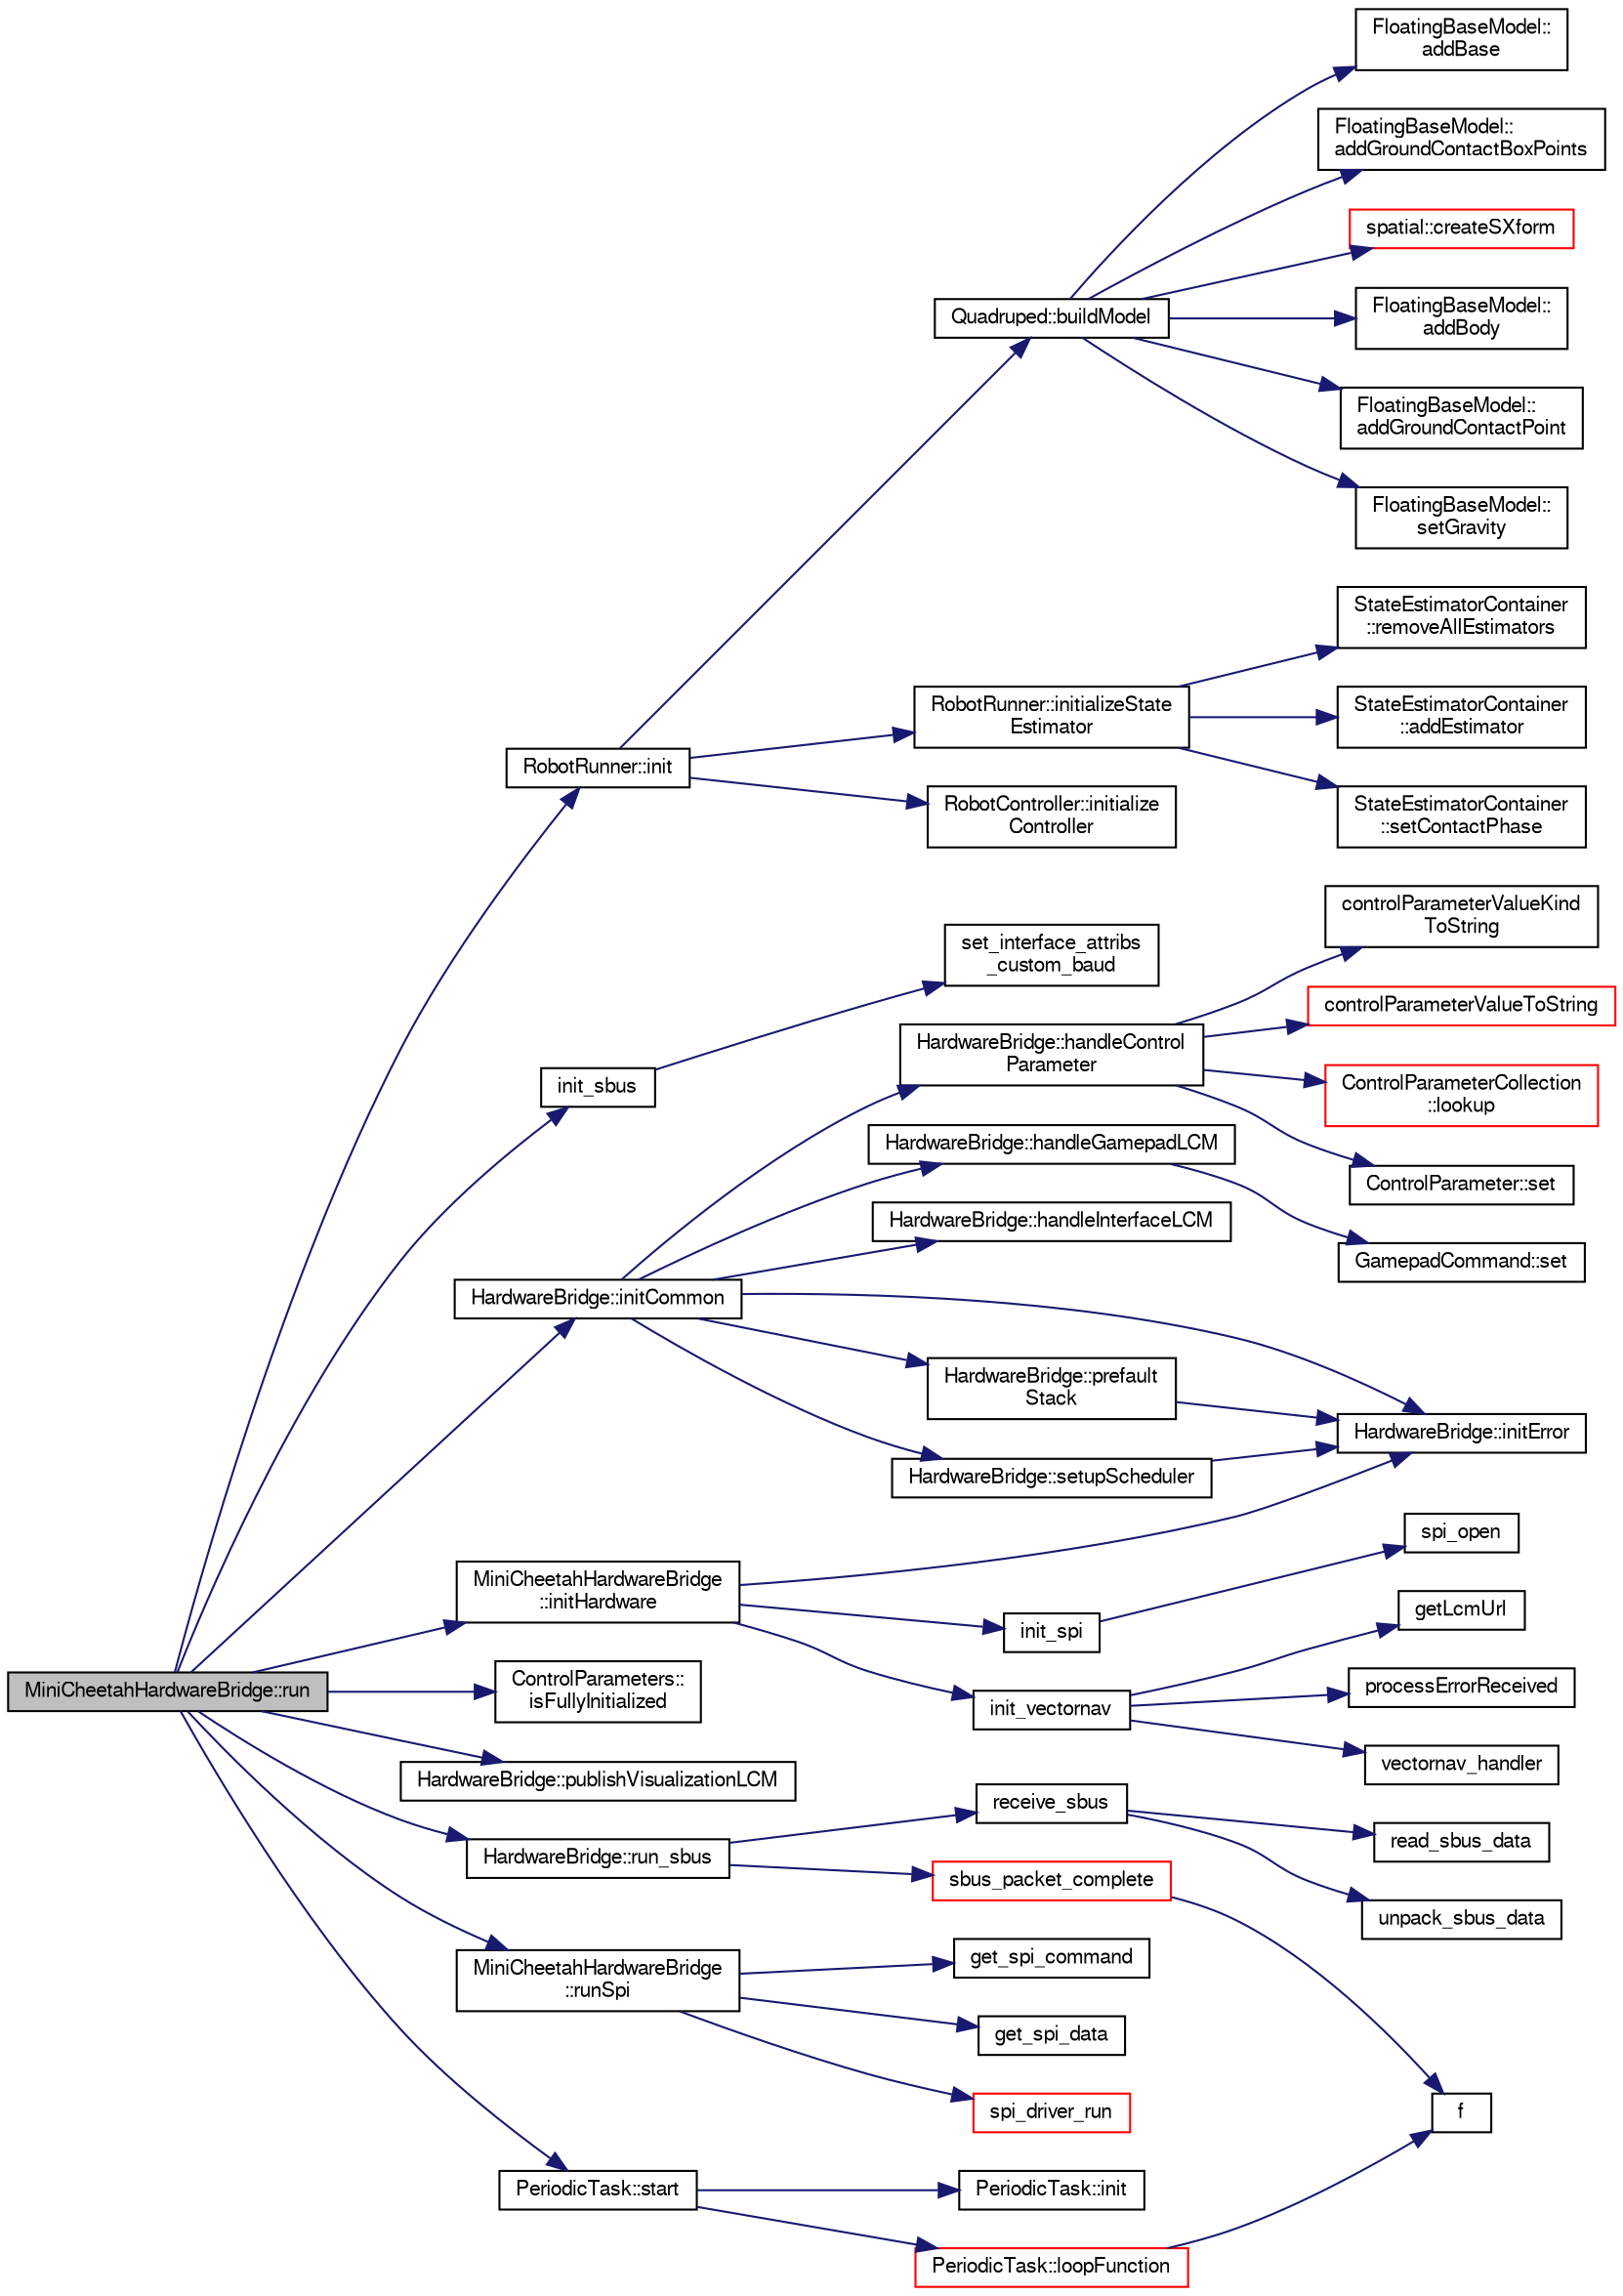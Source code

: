 digraph "MiniCheetahHardwareBridge::run"
{
  edge [fontname="FreeSans",fontsize="10",labelfontname="FreeSans",labelfontsize="10"];
  node [fontname="FreeSans",fontsize="10",shape=record];
  rankdir="LR";
  Node1 [label="MiniCheetahHardwareBridge::run",height=0.2,width=0.4,color="black", fillcolor="grey75", style="filled", fontcolor="black"];
  Node1 -> Node2 [color="midnightblue",fontsize="10",style="solid",fontname="FreeSans"];
  Node2 [label="RobotRunner::init",height=0.2,width=0.4,color="black", fillcolor="white", style="filled",URL="$d9/d42/class_robot_runner.html#affa2cfda073a7b1742561154c3081ae5"];
  Node2 -> Node3 [color="midnightblue",fontsize="10",style="solid",fontname="FreeSans"];
  Node3 [label="Quadruped::buildModel",height=0.2,width=0.4,color="black", fillcolor="white", style="filled",URL="$dc/d66/class_quadruped.html#ae3725898959888f0885981c43f127a07"];
  Node3 -> Node4 [color="midnightblue",fontsize="10",style="solid",fontname="FreeSans"];
  Node4 [label="FloatingBaseModel::\laddBase",height=0.2,width=0.4,color="black", fillcolor="white", style="filled",URL="$d6/db1/class_floating_base_model.html#ab3dfc6605561bee26b4f7a893e44c78d"];
  Node3 -> Node5 [color="midnightblue",fontsize="10",style="solid",fontname="FreeSans"];
  Node5 [label="FloatingBaseModel::\laddGroundContactBoxPoints",height=0.2,width=0.4,color="black", fillcolor="white", style="filled",URL="$d6/db1/class_floating_base_model.html#aff2cddc3077b282fe3504ecd28bc08cb"];
  Node3 -> Node6 [color="midnightblue",fontsize="10",style="solid",fontname="FreeSans"];
  Node6 [label="spatial::createSXform",height=0.2,width=0.4,color="red", fillcolor="white", style="filled",URL="$de/d1a/namespacespatial.html#ae4a2145f3028087511b4f17c0152ec83"];
  Node3 -> Node7 [color="midnightblue",fontsize="10",style="solid",fontname="FreeSans"];
  Node7 [label="FloatingBaseModel::\laddBody",height=0.2,width=0.4,color="black", fillcolor="white", style="filled",URL="$d6/db1/class_floating_base_model.html#adcff6806f39aedf95a3723fc10c6144e"];
  Node3 -> Node8 [color="midnightblue",fontsize="10",style="solid",fontname="FreeSans"];
  Node8 [label="FloatingBaseModel::\laddGroundContactPoint",height=0.2,width=0.4,color="black", fillcolor="white", style="filled",URL="$d6/db1/class_floating_base_model.html#a3f2a319bbd26e5e7f91c7d3b980e28c4"];
  Node3 -> Node9 [color="midnightblue",fontsize="10",style="solid",fontname="FreeSans"];
  Node9 [label="FloatingBaseModel::\lsetGravity",height=0.2,width=0.4,color="black", fillcolor="white", style="filled",URL="$d6/db1/class_floating_base_model.html#a32274ad578f7ad30bd79e786b62cdd62"];
  Node2 -> Node10 [color="midnightblue",fontsize="10",style="solid",fontname="FreeSans"];
  Node10 [label="RobotRunner::initializeState\lEstimator",height=0.2,width=0.4,color="black", fillcolor="white", style="filled",URL="$d9/d42/class_robot_runner.html#a2690089988868e09ee5827788bded47a"];
  Node10 -> Node11 [color="midnightblue",fontsize="10",style="solid",fontname="FreeSans"];
  Node11 [label="StateEstimatorContainer\l::removeAllEstimators",height=0.2,width=0.4,color="black", fillcolor="white", style="filled",URL="$d1/d3b/class_state_estimator_container.html#ad14b9aedc91b17e460bec6f5b73e024e"];
  Node10 -> Node12 [color="midnightblue",fontsize="10",style="solid",fontname="FreeSans"];
  Node12 [label="StateEstimatorContainer\l::addEstimator",height=0.2,width=0.4,color="black", fillcolor="white", style="filled",URL="$d1/d3b/class_state_estimator_container.html#a82af04a884b97b78cabfa79e85fd353f"];
  Node10 -> Node13 [color="midnightblue",fontsize="10",style="solid",fontname="FreeSans"];
  Node13 [label="StateEstimatorContainer\l::setContactPhase",height=0.2,width=0.4,color="black", fillcolor="white", style="filled",URL="$d1/d3b/class_state_estimator_container.html#a100bfcb62c735fef211ae5564ca2e4f6"];
  Node2 -> Node14 [color="midnightblue",fontsize="10",style="solid",fontname="FreeSans"];
  Node14 [label="RobotController::initialize\lController",height=0.2,width=0.4,color="black", fillcolor="white", style="filled",URL="$d4/d6a/class_robot_controller.html#a4eef800145cb801ea6296630119b4a65"];
  Node1 -> Node15 [color="midnightblue",fontsize="10",style="solid",fontname="FreeSans"];
  Node15 [label="init_sbus",height=0.2,width=0.4,color="black", fillcolor="white", style="filled",URL="$d1/d95/rt__sbus_8h.html#a1f8bbf50154d9822f453616920c26127"];
  Node15 -> Node16 [color="midnightblue",fontsize="10",style="solid",fontname="FreeSans"];
  Node16 [label="set_interface_attribs\l_custom_baud",height=0.2,width=0.4,color="black", fillcolor="white", style="filled",URL="$de/d23/rt__serial_8h.html#adc24908fd964d1eeb3b4dcd058a06e0d",tooltip="Configure serial port. "];
  Node1 -> Node17 [color="midnightblue",fontsize="10",style="solid",fontname="FreeSans"];
  Node17 [label="HardwareBridge::initCommon",height=0.2,width=0.4,color="black", fillcolor="white", style="filled",URL="$d8/dd8/class_hardware_bridge.html#a4a8078bc3b30d7260281598990243262"];
  Node17 -> Node18 [color="midnightblue",fontsize="10",style="solid",fontname="FreeSans"];
  Node18 [label="HardwareBridge::handleControl\lParameter",height=0.2,width=0.4,color="black", fillcolor="white", style="filled",URL="$d8/dd8/class_hardware_bridge.html#aa5bd1ccd29e15e2f0ecb5b3f65795784"];
  Node18 -> Node19 [color="midnightblue",fontsize="10",style="solid",fontname="FreeSans"];
  Node19 [label="controlParameterValueKind\lToString",height=0.2,width=0.4,color="black", fillcolor="white", style="filled",URL="$d2/d01/_control_parameters_8h.html#a39a31ac35492a7e98110f7301430b5fe"];
  Node18 -> Node20 [color="midnightblue",fontsize="10",style="solid",fontname="FreeSans"];
  Node20 [label="controlParameterValueToString",height=0.2,width=0.4,color="red", fillcolor="white", style="filled",URL="$d2/d01/_control_parameters_8h.html#a845e4adacbcbd157527c891bb3fa4b74"];
  Node18 -> Node21 [color="midnightblue",fontsize="10",style="solid",fontname="FreeSans"];
  Node21 [label="ControlParameterCollection\l::lookup",height=0.2,width=0.4,color="red", fillcolor="white", style="filled",URL="$dd/da1/class_control_parameter_collection.html#a9e6262aa46992ca879b50d70df030a56"];
  Node18 -> Node22 [color="midnightblue",fontsize="10",style="solid",fontname="FreeSans"];
  Node22 [label="ControlParameter::set",height=0.2,width=0.4,color="black", fillcolor="white", style="filled",URL="$da/d98/class_control_parameter.html#ac508d1f24bf918c65d717f5389553e83"];
  Node17 -> Node23 [color="midnightblue",fontsize="10",style="solid",fontname="FreeSans"];
  Node23 [label="HardwareBridge::handleGamepadLCM",height=0.2,width=0.4,color="black", fillcolor="white", style="filled",URL="$d8/dd8/class_hardware_bridge.html#ae6905c9dcc7d67badb4bcd79ef6f62a1"];
  Node23 -> Node24 [color="midnightblue",fontsize="10",style="solid",fontname="FreeSans"];
  Node24 [label="GamepadCommand::set",height=0.2,width=0.4,color="black", fillcolor="white", style="filled",URL="$d4/d51/struct_gamepad_command.html#ae4c2dcd871479b0a41b942736a2698a3"];
  Node17 -> Node25 [color="midnightblue",fontsize="10",style="solid",fontname="FreeSans"];
  Node25 [label="HardwareBridge::handleInterfaceLCM",height=0.2,width=0.4,color="black", fillcolor="white", style="filled",URL="$d8/dd8/class_hardware_bridge.html#aa6d23f7fccce82cb3a351dd48c4433be"];
  Node17 -> Node26 [color="midnightblue",fontsize="10",style="solid",fontname="FreeSans"];
  Node26 [label="HardwareBridge::initError",height=0.2,width=0.4,color="black", fillcolor="white", style="filled",URL="$d8/dd8/class_hardware_bridge.html#a92eb174542c2885280ad77c257d887b8"];
  Node17 -> Node27 [color="midnightblue",fontsize="10",style="solid",fontname="FreeSans"];
  Node27 [label="HardwareBridge::prefault\lStack",height=0.2,width=0.4,color="black", fillcolor="white", style="filled",URL="$d8/dd8/class_hardware_bridge.html#abbe4b85c2153d1c4f9718b678587cc7b"];
  Node27 -> Node26 [color="midnightblue",fontsize="10",style="solid",fontname="FreeSans"];
  Node17 -> Node28 [color="midnightblue",fontsize="10",style="solid",fontname="FreeSans"];
  Node28 [label="HardwareBridge::setupScheduler",height=0.2,width=0.4,color="black", fillcolor="white", style="filled",URL="$d8/dd8/class_hardware_bridge.html#a6b4e33274b7f6f1a78987d9b5480f9b5"];
  Node28 -> Node26 [color="midnightblue",fontsize="10",style="solid",fontname="FreeSans"];
  Node1 -> Node29 [color="midnightblue",fontsize="10",style="solid",fontname="FreeSans"];
  Node29 [label="MiniCheetahHardwareBridge\l::initHardware",height=0.2,width=0.4,color="black", fillcolor="white", style="filled",URL="$d0/dc5/class_mini_cheetah_hardware_bridge.html#aa2ed52f47d4bfb659e1d4d74930774dc"];
  Node29 -> Node30 [color="midnightblue",fontsize="10",style="solid",fontname="FreeSans"];
  Node30 [label="init_spi",height=0.2,width=0.4,color="black", fillcolor="white", style="filled",URL="$d0/dae/rt__spi_8h.html#a8eb9780a3438ec02c70314744f91f3c7"];
  Node30 -> Node31 [color="midnightblue",fontsize="10",style="solid",fontname="FreeSans"];
  Node31 [label="spi_open",height=0.2,width=0.4,color="black", fillcolor="white", style="filled",URL="$d1/d62/rt__spi_8cpp.html#a10dc9dfda11e6d6371d59bb609ba6996"];
  Node29 -> Node32 [color="midnightblue",fontsize="10",style="solid",fontname="FreeSans"];
  Node32 [label="init_vectornav",height=0.2,width=0.4,color="black", fillcolor="white", style="filled",URL="$d3/dee/rt__vectornav_8h.html#aedc93ce31e71111cccb1c83ce82114de"];
  Node32 -> Node33 [color="midnightblue",fontsize="10",style="solid",fontname="FreeSans"];
  Node33 [label="getLcmUrl",height=0.2,width=0.4,color="black", fillcolor="white", style="filled",URL="$de/df0/utilities_8h.html#aa3945f023f4c554ec5670ac03ff82525"];
  Node32 -> Node34 [color="midnightblue",fontsize="10",style="solid",fontname="FreeSans"];
  Node34 [label="processErrorReceived",height=0.2,width=0.4,color="black", fillcolor="white", style="filled",URL="$db/d9f/rt__vectornav_8cpp.html#a964686b2a2385ff7e9a6d4aeaecd3bda"];
  Node32 -> Node35 [color="midnightblue",fontsize="10",style="solid",fontname="FreeSans"];
  Node35 [label="vectornav_handler",height=0.2,width=0.4,color="black", fillcolor="white", style="filled",URL="$db/d9f/rt__vectornav_8cpp.html#a07554247ded0e3bbe9233a198447998e"];
  Node29 -> Node26 [color="midnightblue",fontsize="10",style="solid",fontname="FreeSans"];
  Node1 -> Node36 [color="midnightblue",fontsize="10",style="solid",fontname="FreeSans"];
  Node36 [label="ControlParameters::\lisFullyInitialized",height=0.2,width=0.4,color="black", fillcolor="white", style="filled",URL="$d8/d86/class_control_parameters.html#a12b144b3d659080b6e0bfd93569b566e"];
  Node1 -> Node37 [color="midnightblue",fontsize="10",style="solid",fontname="FreeSans"];
  Node37 [label="HardwareBridge::publishVisualizationLCM",height=0.2,width=0.4,color="black", fillcolor="white", style="filled",URL="$d8/dd8/class_hardware_bridge.html#a83a317be30bef73635e34beb19a303ac"];
  Node1 -> Node38 [color="midnightblue",fontsize="10",style="solid",fontname="FreeSans"];
  Node38 [label="HardwareBridge::run_sbus",height=0.2,width=0.4,color="black", fillcolor="white", style="filled",URL="$d8/dd8/class_hardware_bridge.html#aa3e2460f9609470b32190353d9da2cd9"];
  Node38 -> Node39 [color="midnightblue",fontsize="10",style="solid",fontname="FreeSans"];
  Node39 [label="receive_sbus",height=0.2,width=0.4,color="black", fillcolor="white", style="filled",URL="$d1/d95/rt__sbus_8h.html#ab44d038981e16325d8aec78b2c1011bf"];
  Node39 -> Node40 [color="midnightblue",fontsize="10",style="solid",fontname="FreeSans"];
  Node40 [label="read_sbus_data",height=0.2,width=0.4,color="black", fillcolor="white", style="filled",URL="$d2/dad/rt__sbus_8cpp.html#a9e7b14a9fd5b1e62a38337c44d95ff04"];
  Node39 -> Node41 [color="midnightblue",fontsize="10",style="solid",fontname="FreeSans"];
  Node41 [label="unpack_sbus_data",height=0.2,width=0.4,color="black", fillcolor="white", style="filled",URL="$d2/dad/rt__sbus_8cpp.html#ae5c751d99f7c584b302ee953b66fbce1"];
  Node38 -> Node42 [color="midnightblue",fontsize="10",style="solid",fontname="FreeSans"];
  Node42 [label="sbus_packet_complete",height=0.2,width=0.4,color="red", fillcolor="white", style="filled",URL="$d4/dd2/rt__interface__lcm_8h.html#a3f348fdbac738fe554e4543dee262081",tooltip="Function which handles the completion of an SBUS Packet and overrides the LCM control settings as des..."];
  Node42 -> Node43 [color="midnightblue",fontsize="10",style="solid",fontname="FreeSans"];
  Node43 [label="f",height=0.2,width=0.4,color="black", fillcolor="white", style="filled",URL="$dc/dd7/test__casadi_8cpp.html#ae20d7fba59865a21504b65cdb44cbfe5"];
  Node1 -> Node44 [color="midnightblue",fontsize="10",style="solid",fontname="FreeSans"];
  Node44 [label="MiniCheetahHardwareBridge\l::runSpi",height=0.2,width=0.4,color="black", fillcolor="white", style="filled",URL="$d0/dc5/class_mini_cheetah_hardware_bridge.html#ac33018c7266f82d92828cfda21b9b6b2"];
  Node44 -> Node45 [color="midnightblue",fontsize="10",style="solid",fontname="FreeSans"];
  Node45 [label="get_spi_command",height=0.2,width=0.4,color="black", fillcolor="white", style="filled",URL="$d0/dae/rt__spi_8h.html#a3e61e97e0ec55d0c36c2883793c12c08"];
  Node44 -> Node46 [color="midnightblue",fontsize="10",style="solid",fontname="FreeSans"];
  Node46 [label="get_spi_data",height=0.2,width=0.4,color="black", fillcolor="white", style="filled",URL="$d0/dae/rt__spi_8h.html#a86aa57487cebed6685ec3a22729662e6"];
  Node44 -> Node47 [color="midnightblue",fontsize="10",style="solid",fontname="FreeSans"];
  Node47 [label="spi_driver_run",height=0.2,width=0.4,color="red", fillcolor="white", style="filled",URL="$d0/dae/rt__spi_8h.html#a684e8d785e723147c81388a694a72454"];
  Node1 -> Node48 [color="midnightblue",fontsize="10",style="solid",fontname="FreeSans"];
  Node48 [label="PeriodicTask::start",height=0.2,width=0.4,color="black", fillcolor="white", style="filled",URL="$de/d2f/class_periodic_task.html#a23a65ac2dff9750a0f0d6416f2f32a6f"];
  Node48 -> Node49 [color="midnightblue",fontsize="10",style="solid",fontname="FreeSans"];
  Node49 [label="PeriodicTask::init",height=0.2,width=0.4,color="black", fillcolor="white", style="filled",URL="$de/d2f/class_periodic_task.html#a8bc384b67a67e01b29afc0362732204d"];
  Node48 -> Node50 [color="midnightblue",fontsize="10",style="solid",fontname="FreeSans"];
  Node50 [label="PeriodicTask::loopFunction",height=0.2,width=0.4,color="red", fillcolor="white", style="filled",URL="$de/d2f/class_periodic_task.html#a749e849501c8369723c1b7822c5a2dc5"];
  Node50 -> Node43 [color="midnightblue",fontsize="10",style="solid",fontname="FreeSans"];
}

